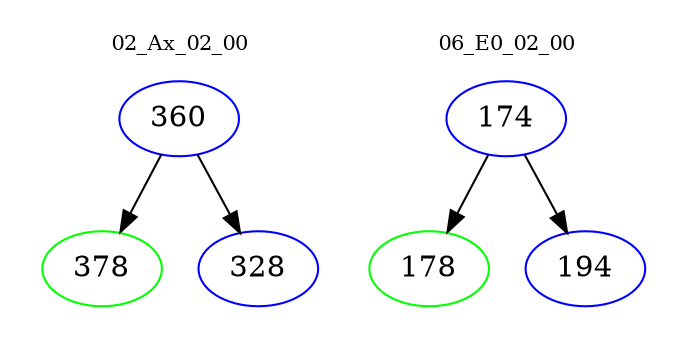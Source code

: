 digraph{
subgraph cluster_0 {
color = white
label = "02_Ax_02_00";
fontsize=10;
T0_360 [label="360", color="blue"]
T0_360 -> T0_378 [color="black"]
T0_378 [label="378", color="green"]
T0_360 -> T0_328 [color="black"]
T0_328 [label="328", color="blue"]
}
subgraph cluster_1 {
color = white
label = "06_E0_02_00";
fontsize=10;
T1_174 [label="174", color="blue"]
T1_174 -> T1_178 [color="black"]
T1_178 [label="178", color="green"]
T1_174 -> T1_194 [color="black"]
T1_194 [label="194", color="blue"]
}
}
